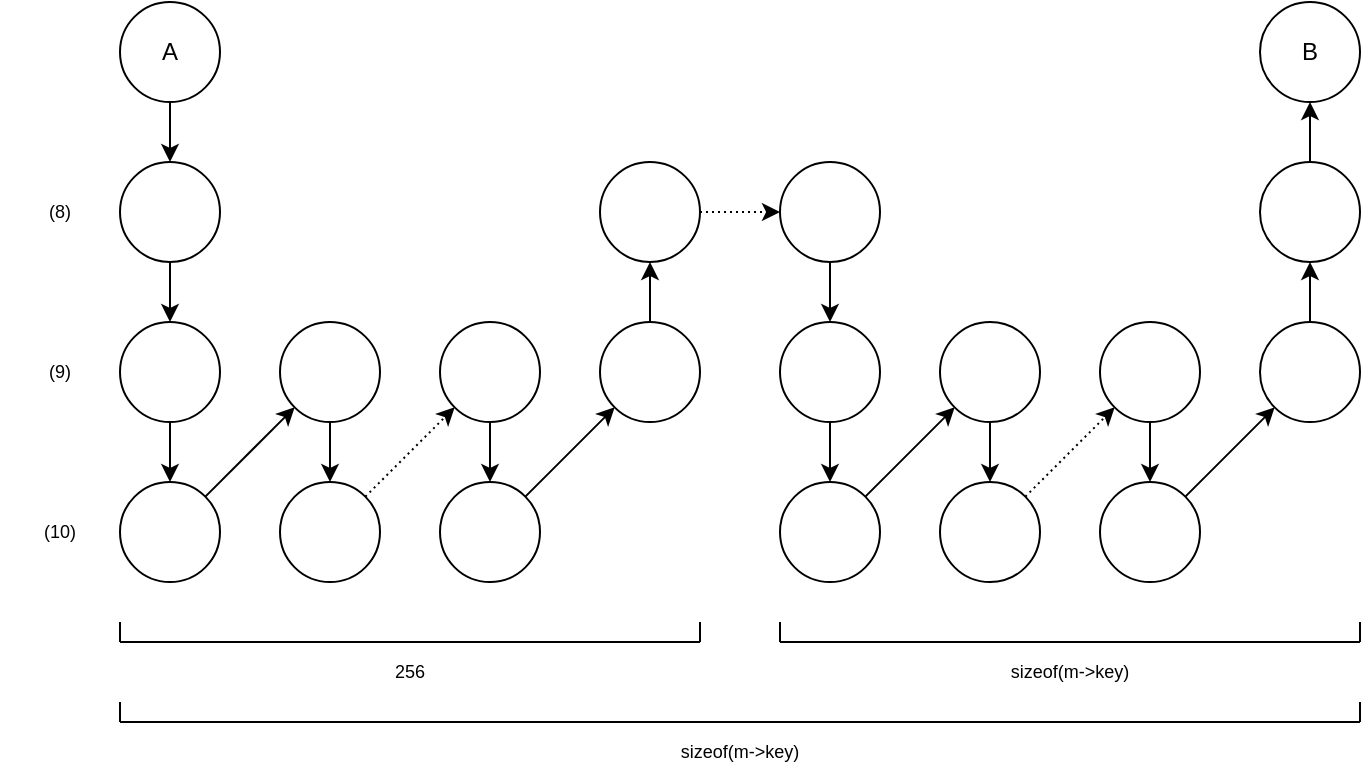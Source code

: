<mxfile version="15.4.0" type="device"><diagram id="sURq20OMfc-YnosV0wpW" name="Page-1"><mxGraphModel dx="1618" dy="474" grid="1" gridSize="10" guides="1" tooltips="1" connect="1" arrows="1" fold="1" page="1" pageScale="1" pageWidth="850" pageHeight="1100" math="0" shadow="0"><root><mxCell id="0"/><mxCell id="1" parent="0"/><mxCell id="TVw897Wef1c1NhlZAb9E-41" style="rounded=0;orthogonalLoop=1;jettySize=auto;html=1;exitX=0.5;exitY=1;exitDx=0;exitDy=0;entryX=0.5;entryY=0;entryDx=0;entryDy=0;fontSize=9;edgeStyle=orthogonalEdgeStyle;" edge="1" parent="1" source="TVw897Wef1c1NhlZAb9E-34" target="TVw897Wef1c1NhlZAb9E-35"><mxGeometry relative="1" as="geometry"/></mxCell><mxCell id="TVw897Wef1c1NhlZAb9E-34" value="A" style="ellipse;whiteSpace=wrap;html=1;aspect=fixed;" vertex="1" parent="1"><mxGeometry x="-70" y="680" width="50" height="50" as="geometry"/></mxCell><mxCell id="TVw897Wef1c1NhlZAb9E-43" style="edgeStyle=orthogonalEdgeStyle;rounded=0;orthogonalLoop=1;jettySize=auto;html=1;exitX=0.5;exitY=1;exitDx=0;exitDy=0;entryX=0.5;entryY=0;entryDx=0;entryDy=0;fontSize=9;" edge="1" parent="1" source="TVw897Wef1c1NhlZAb9E-35" target="TVw897Wef1c1NhlZAb9E-42"><mxGeometry relative="1" as="geometry"/></mxCell><mxCell id="TVw897Wef1c1NhlZAb9E-35" value="" style="ellipse;whiteSpace=wrap;html=1;aspect=fixed;" vertex="1" parent="1"><mxGeometry x="-70" y="760" width="50" height="50" as="geometry"/></mxCell><mxCell id="TVw897Wef1c1NhlZAb9E-45" style="edgeStyle=orthogonalEdgeStyle;rounded=0;orthogonalLoop=1;jettySize=auto;html=1;exitX=0.5;exitY=1;exitDx=0;exitDy=0;entryX=0.5;entryY=0;entryDx=0;entryDy=0;fontSize=9;" edge="1" parent="1" source="TVw897Wef1c1NhlZAb9E-42" target="TVw897Wef1c1NhlZAb9E-44"><mxGeometry relative="1" as="geometry"/></mxCell><mxCell id="TVw897Wef1c1NhlZAb9E-42" value="" style="ellipse;whiteSpace=wrap;html=1;aspect=fixed;" vertex="1" parent="1"><mxGeometry x="-70" y="840" width="50" height="50" as="geometry"/></mxCell><mxCell id="TVw897Wef1c1NhlZAb9E-47" style="rounded=0;orthogonalLoop=1;jettySize=auto;html=1;exitX=1;exitY=0;exitDx=0;exitDy=0;entryX=0;entryY=1;entryDx=0;entryDy=0;fontSize=9;" edge="1" parent="1" source="TVw897Wef1c1NhlZAb9E-44" target="TVw897Wef1c1NhlZAb9E-46"><mxGeometry relative="1" as="geometry"/></mxCell><mxCell id="TVw897Wef1c1NhlZAb9E-44" value="" style="ellipse;whiteSpace=wrap;html=1;aspect=fixed;" vertex="1" parent="1"><mxGeometry x="-70" y="920" width="50" height="50" as="geometry"/></mxCell><mxCell id="TVw897Wef1c1NhlZAb9E-49" style="edgeStyle=none;rounded=0;orthogonalLoop=1;jettySize=auto;html=1;exitX=0.5;exitY=1;exitDx=0;exitDy=0;entryX=0.5;entryY=0;entryDx=0;entryDy=0;fontSize=9;" edge="1" parent="1" source="TVw897Wef1c1NhlZAb9E-46" target="TVw897Wef1c1NhlZAb9E-48"><mxGeometry relative="1" as="geometry"/></mxCell><mxCell id="TVw897Wef1c1NhlZAb9E-46" value="" style="ellipse;whiteSpace=wrap;html=1;aspect=fixed;" vertex="1" parent="1"><mxGeometry x="10" y="840" width="50" height="50" as="geometry"/></mxCell><mxCell id="TVw897Wef1c1NhlZAb9E-57" style="edgeStyle=none;rounded=0;orthogonalLoop=1;jettySize=auto;html=1;exitX=1;exitY=0;exitDx=0;exitDy=0;entryX=0;entryY=1;entryDx=0;entryDy=0;fontSize=9;dashed=1;dashPattern=1 2;" edge="1" parent="1" source="TVw897Wef1c1NhlZAb9E-48" target="TVw897Wef1c1NhlZAb9E-55"><mxGeometry relative="1" as="geometry"/></mxCell><mxCell id="TVw897Wef1c1NhlZAb9E-48" value="" style="ellipse;whiteSpace=wrap;html=1;aspect=fixed;" vertex="1" parent="1"><mxGeometry x="10" y="920" width="50" height="50" as="geometry"/></mxCell><mxCell id="TVw897Wef1c1NhlZAb9E-54" style="edgeStyle=none;rounded=0;orthogonalLoop=1;jettySize=auto;html=1;exitX=0.5;exitY=1;exitDx=0;exitDy=0;entryX=0.5;entryY=0;entryDx=0;entryDy=0;fontSize=9;" edge="1" parent="1" source="TVw897Wef1c1NhlZAb9E-55" target="TVw897Wef1c1NhlZAb9E-56"><mxGeometry relative="1" as="geometry"/></mxCell><mxCell id="TVw897Wef1c1NhlZAb9E-55" value="" style="ellipse;whiteSpace=wrap;html=1;aspect=fixed;" vertex="1" parent="1"><mxGeometry x="90" y="840" width="50" height="50" as="geometry"/></mxCell><mxCell id="TVw897Wef1c1NhlZAb9E-59" style="edgeStyle=none;rounded=0;orthogonalLoop=1;jettySize=auto;html=1;exitX=1;exitY=0;exitDx=0;exitDy=0;entryX=0;entryY=1;entryDx=0;entryDy=0;fontSize=9;" edge="1" parent="1" source="TVw897Wef1c1NhlZAb9E-56" target="TVw897Wef1c1NhlZAb9E-58"><mxGeometry relative="1" as="geometry"/></mxCell><mxCell id="TVw897Wef1c1NhlZAb9E-56" value="" style="ellipse;whiteSpace=wrap;html=1;aspect=fixed;" vertex="1" parent="1"><mxGeometry x="90" y="920" width="50" height="50" as="geometry"/></mxCell><mxCell id="TVw897Wef1c1NhlZAb9E-61" style="edgeStyle=none;rounded=0;orthogonalLoop=1;jettySize=auto;html=1;exitX=0.5;exitY=0;exitDx=0;exitDy=0;entryX=0.5;entryY=1;entryDx=0;entryDy=0;fontSize=9;" edge="1" parent="1" source="TVw897Wef1c1NhlZAb9E-58" target="TVw897Wef1c1NhlZAb9E-60"><mxGeometry relative="1" as="geometry"/></mxCell><mxCell id="TVw897Wef1c1NhlZAb9E-58" value="" style="ellipse;whiteSpace=wrap;html=1;aspect=fixed;" vertex="1" parent="1"><mxGeometry x="170" y="840" width="50" height="50" as="geometry"/></mxCell><mxCell id="TVw897Wef1c1NhlZAb9E-79" style="edgeStyle=none;rounded=0;orthogonalLoop=1;jettySize=auto;html=1;exitX=1;exitY=0.5;exitDx=0;exitDy=0;entryX=0;entryY=0.5;entryDx=0;entryDy=0;fontSize=9;dashed=1;dashPattern=1 2;" edge="1" parent="1" source="TVw897Wef1c1NhlZAb9E-60" target="TVw897Wef1c1NhlZAb9E-63"><mxGeometry relative="1" as="geometry"/></mxCell><mxCell id="TVw897Wef1c1NhlZAb9E-60" value="" style="ellipse;whiteSpace=wrap;html=1;aspect=fixed;" vertex="1" parent="1"><mxGeometry x="170" y="760" width="50" height="50" as="geometry"/></mxCell><mxCell id="TVw897Wef1c1NhlZAb9E-62" style="edgeStyle=orthogonalEdgeStyle;rounded=0;orthogonalLoop=1;jettySize=auto;html=1;exitX=0.5;exitY=1;exitDx=0;exitDy=0;entryX=0.5;entryY=0;entryDx=0;entryDy=0;fontSize=9;" edge="1" parent="1" source="TVw897Wef1c1NhlZAb9E-63" target="TVw897Wef1c1NhlZAb9E-65"><mxGeometry relative="1" as="geometry"/></mxCell><mxCell id="TVw897Wef1c1NhlZAb9E-63" value="" style="ellipse;whiteSpace=wrap;html=1;aspect=fixed;" vertex="1" parent="1"><mxGeometry x="260" y="760" width="50" height="50" as="geometry"/></mxCell><mxCell id="TVw897Wef1c1NhlZAb9E-64" style="edgeStyle=orthogonalEdgeStyle;rounded=0;orthogonalLoop=1;jettySize=auto;html=1;exitX=0.5;exitY=1;exitDx=0;exitDy=0;entryX=0.5;entryY=0;entryDx=0;entryDy=0;fontSize=9;" edge="1" parent="1" source="TVw897Wef1c1NhlZAb9E-65" target="TVw897Wef1c1NhlZAb9E-67"><mxGeometry relative="1" as="geometry"/></mxCell><mxCell id="TVw897Wef1c1NhlZAb9E-65" value="" style="ellipse;whiteSpace=wrap;html=1;aspect=fixed;" vertex="1" parent="1"><mxGeometry x="260" y="840" width="50" height="50" as="geometry"/></mxCell><mxCell id="TVw897Wef1c1NhlZAb9E-66" style="rounded=0;orthogonalLoop=1;jettySize=auto;html=1;exitX=1;exitY=0;exitDx=0;exitDy=0;entryX=0;entryY=1;entryDx=0;entryDy=0;fontSize=9;" edge="1" parent="1" source="TVw897Wef1c1NhlZAb9E-67" target="TVw897Wef1c1NhlZAb9E-69"><mxGeometry relative="1" as="geometry"/></mxCell><mxCell id="TVw897Wef1c1NhlZAb9E-67" value="" style="ellipse;whiteSpace=wrap;html=1;aspect=fixed;" vertex="1" parent="1"><mxGeometry x="260" y="920" width="50" height="50" as="geometry"/></mxCell><mxCell id="TVw897Wef1c1NhlZAb9E-68" style="edgeStyle=none;rounded=0;orthogonalLoop=1;jettySize=auto;html=1;exitX=0.5;exitY=1;exitDx=0;exitDy=0;entryX=0.5;entryY=0;entryDx=0;entryDy=0;fontSize=9;" edge="1" parent="1" source="TVw897Wef1c1NhlZAb9E-69" target="TVw897Wef1c1NhlZAb9E-71"><mxGeometry relative="1" as="geometry"/></mxCell><mxCell id="TVw897Wef1c1NhlZAb9E-69" value="" style="ellipse;whiteSpace=wrap;html=1;aspect=fixed;" vertex="1" parent="1"><mxGeometry x="340" y="840" width="50" height="50" as="geometry"/></mxCell><mxCell id="TVw897Wef1c1NhlZAb9E-70" style="edgeStyle=none;rounded=0;orthogonalLoop=1;jettySize=auto;html=1;exitX=1;exitY=0;exitDx=0;exitDy=0;entryX=0;entryY=1;entryDx=0;entryDy=0;fontSize=9;dashed=1;dashPattern=1 2;" edge="1" parent="1" source="TVw897Wef1c1NhlZAb9E-71" target="TVw897Wef1c1NhlZAb9E-73"><mxGeometry relative="1" as="geometry"/></mxCell><mxCell id="TVw897Wef1c1NhlZAb9E-71" value="" style="ellipse;whiteSpace=wrap;html=1;aspect=fixed;" vertex="1" parent="1"><mxGeometry x="340" y="920" width="50" height="50" as="geometry"/></mxCell><mxCell id="TVw897Wef1c1NhlZAb9E-72" style="edgeStyle=none;rounded=0;orthogonalLoop=1;jettySize=auto;html=1;exitX=0.5;exitY=1;exitDx=0;exitDy=0;entryX=0.5;entryY=0;entryDx=0;entryDy=0;fontSize=9;" edge="1" parent="1" source="TVw897Wef1c1NhlZAb9E-73" target="TVw897Wef1c1NhlZAb9E-75"><mxGeometry relative="1" as="geometry"/></mxCell><mxCell id="TVw897Wef1c1NhlZAb9E-73" value="" style="ellipse;whiteSpace=wrap;html=1;aspect=fixed;" vertex="1" parent="1"><mxGeometry x="420" y="840" width="50" height="50" as="geometry"/></mxCell><mxCell id="TVw897Wef1c1NhlZAb9E-74" style="edgeStyle=none;rounded=0;orthogonalLoop=1;jettySize=auto;html=1;exitX=1;exitY=0;exitDx=0;exitDy=0;entryX=0;entryY=1;entryDx=0;entryDy=0;fontSize=9;" edge="1" parent="1" source="TVw897Wef1c1NhlZAb9E-75" target="TVw897Wef1c1NhlZAb9E-77"><mxGeometry relative="1" as="geometry"/></mxCell><mxCell id="TVw897Wef1c1NhlZAb9E-75" value="" style="ellipse;whiteSpace=wrap;html=1;aspect=fixed;" vertex="1" parent="1"><mxGeometry x="420" y="920" width="50" height="50" as="geometry"/></mxCell><mxCell id="TVw897Wef1c1NhlZAb9E-76" style="edgeStyle=none;rounded=0;orthogonalLoop=1;jettySize=auto;html=1;exitX=0.5;exitY=0;exitDx=0;exitDy=0;entryX=0.5;entryY=1;entryDx=0;entryDy=0;fontSize=9;" edge="1" parent="1" source="TVw897Wef1c1NhlZAb9E-77" target="TVw897Wef1c1NhlZAb9E-78"><mxGeometry relative="1" as="geometry"/></mxCell><mxCell id="TVw897Wef1c1NhlZAb9E-77" value="" style="ellipse;whiteSpace=wrap;html=1;aspect=fixed;" vertex="1" parent="1"><mxGeometry x="500" y="840" width="50" height="50" as="geometry"/></mxCell><mxCell id="TVw897Wef1c1NhlZAb9E-81" style="edgeStyle=none;rounded=0;orthogonalLoop=1;jettySize=auto;html=1;entryX=0.5;entryY=1;entryDx=0;entryDy=0;fontSize=9;" edge="1" parent="1" source="TVw897Wef1c1NhlZAb9E-78" target="TVw897Wef1c1NhlZAb9E-80"><mxGeometry relative="1" as="geometry"/></mxCell><mxCell id="TVw897Wef1c1NhlZAb9E-78" value="" style="ellipse;whiteSpace=wrap;html=1;aspect=fixed;" vertex="1" parent="1"><mxGeometry x="500" y="760" width="50" height="50" as="geometry"/></mxCell><mxCell id="TVw897Wef1c1NhlZAb9E-80" value="B" style="ellipse;whiteSpace=wrap;html=1;aspect=fixed;" vertex="1" parent="1"><mxGeometry x="500" y="680" width="50" height="50" as="geometry"/></mxCell><mxCell id="TVw897Wef1c1NhlZAb9E-85" value="" style="group" vertex="1" connectable="0" parent="1"><mxGeometry x="-70" y="990" width="290" height="10" as="geometry"/></mxCell><mxCell id="TVw897Wef1c1NhlZAb9E-82" value="" style="endArrow=none;html=1;rounded=0;fontSize=9;" edge="1" parent="TVw897Wef1c1NhlZAb9E-85"><mxGeometry width="50" height="50" relative="1" as="geometry"><mxPoint y="10" as="sourcePoint"/><mxPoint x="290" y="10" as="targetPoint"/></mxGeometry></mxCell><mxCell id="TVw897Wef1c1NhlZAb9E-83" value="" style="endArrow=none;html=1;rounded=0;fontSize=9;" edge="1" parent="TVw897Wef1c1NhlZAb9E-85"><mxGeometry width="50" height="50" relative="1" as="geometry"><mxPoint x="290" y="10" as="sourcePoint"/><mxPoint x="290" as="targetPoint"/></mxGeometry></mxCell><mxCell id="TVw897Wef1c1NhlZAb9E-84" value="" style="endArrow=none;html=1;rounded=0;fontSize=9;" edge="1" parent="TVw897Wef1c1NhlZAb9E-85"><mxGeometry width="50" height="50" relative="1" as="geometry"><mxPoint y="10" as="sourcePoint"/><mxPoint as="targetPoint"/></mxGeometry></mxCell><mxCell id="TVw897Wef1c1NhlZAb9E-86" value="" style="group" vertex="1" connectable="0" parent="1"><mxGeometry x="260" y="990" width="290" height="10" as="geometry"/></mxCell><mxCell id="TVw897Wef1c1NhlZAb9E-87" value="" style="endArrow=none;html=1;rounded=0;fontSize=9;" edge="1" parent="TVw897Wef1c1NhlZAb9E-86"><mxGeometry width="50" height="50" relative="1" as="geometry"><mxPoint y="10" as="sourcePoint"/><mxPoint x="290" y="10" as="targetPoint"/></mxGeometry></mxCell><mxCell id="TVw897Wef1c1NhlZAb9E-88" value="" style="endArrow=none;html=1;rounded=0;fontSize=9;" edge="1" parent="TVw897Wef1c1NhlZAb9E-86"><mxGeometry width="50" height="50" relative="1" as="geometry"><mxPoint x="290" y="10" as="sourcePoint"/><mxPoint x="290" as="targetPoint"/></mxGeometry></mxCell><mxCell id="TVw897Wef1c1NhlZAb9E-89" value="" style="endArrow=none;html=1;rounded=0;fontSize=9;" edge="1" parent="TVw897Wef1c1NhlZAb9E-86"><mxGeometry width="50" height="50" relative="1" as="geometry"><mxPoint y="10" as="sourcePoint"/><mxPoint as="targetPoint"/></mxGeometry></mxCell><mxCell id="TVw897Wef1c1NhlZAb9E-90" value="256" style="text;html=1;strokeColor=none;fillColor=none;align=center;verticalAlign=middle;whiteSpace=wrap;rounded=0;fontSize=9;" vertex="1" parent="1"><mxGeometry x="25" y="1000" width="100" height="30" as="geometry"/></mxCell><mxCell id="TVw897Wef1c1NhlZAb9E-91" value="sizeof(m-&amp;gt;key)" style="text;html=1;strokeColor=none;fillColor=none;align=center;verticalAlign=middle;whiteSpace=wrap;rounded=0;fontSize=9;" vertex="1" parent="1"><mxGeometry x="355" y="1000" width="100" height="30" as="geometry"/></mxCell><mxCell id="TVw897Wef1c1NhlZAb9E-92" value="" style="group" vertex="1" connectable="0" parent="1"><mxGeometry x="-70" y="1030" width="620" height="10" as="geometry"/></mxCell><mxCell id="TVw897Wef1c1NhlZAb9E-93" value="" style="endArrow=none;html=1;rounded=0;fontSize=9;" edge="1" parent="TVw897Wef1c1NhlZAb9E-92"><mxGeometry width="50" height="50" relative="1" as="geometry"><mxPoint y="10" as="sourcePoint"/><mxPoint x="620" y="10" as="targetPoint"/></mxGeometry></mxCell><mxCell id="TVw897Wef1c1NhlZAb9E-94" value="" style="endArrow=none;html=1;rounded=0;fontSize=9;" edge="1" parent="TVw897Wef1c1NhlZAb9E-92"><mxGeometry width="50" height="50" relative="1" as="geometry"><mxPoint x="620" y="10" as="sourcePoint"/><mxPoint x="620" as="targetPoint"/></mxGeometry></mxCell><mxCell id="TVw897Wef1c1NhlZAb9E-95" value="" style="endArrow=none;html=1;rounded=0;fontSize=9;" edge="1" parent="TVw897Wef1c1NhlZAb9E-92"><mxGeometry width="50" height="50" relative="1" as="geometry"><mxPoint y="10" as="sourcePoint"/><mxPoint as="targetPoint"/></mxGeometry></mxCell><mxCell id="TVw897Wef1c1NhlZAb9E-96" value="sizeof(m-&amp;gt;key)" style="text;html=1;strokeColor=none;fillColor=none;align=center;verticalAlign=middle;whiteSpace=wrap;rounded=0;fontSize=9;" vertex="1" parent="1"><mxGeometry x="170" y="1040" width="140" height="30" as="geometry"/></mxCell><mxCell id="TVw897Wef1c1NhlZAb9E-101" value="(8)" style="text;html=1;strokeColor=none;fillColor=none;align=center;verticalAlign=middle;whiteSpace=wrap;rounded=0;fontSize=9;" vertex="1" parent="1"><mxGeometry x="-130" y="770" width="60" height="30" as="geometry"/></mxCell><mxCell id="TVw897Wef1c1NhlZAb9E-102" value="(9)" style="text;html=1;strokeColor=none;fillColor=none;align=center;verticalAlign=middle;whiteSpace=wrap;rounded=0;fontSize=9;" vertex="1" parent="1"><mxGeometry x="-130" y="850" width="60" height="30" as="geometry"/></mxCell><mxCell id="TVw897Wef1c1NhlZAb9E-103" value="(10)" style="text;html=1;strokeColor=none;fillColor=none;align=center;verticalAlign=middle;whiteSpace=wrap;rounded=0;fontSize=9;" vertex="1" parent="1"><mxGeometry x="-130" y="930" width="60" height="30" as="geometry"/></mxCell></root></mxGraphModel></diagram></mxfile>